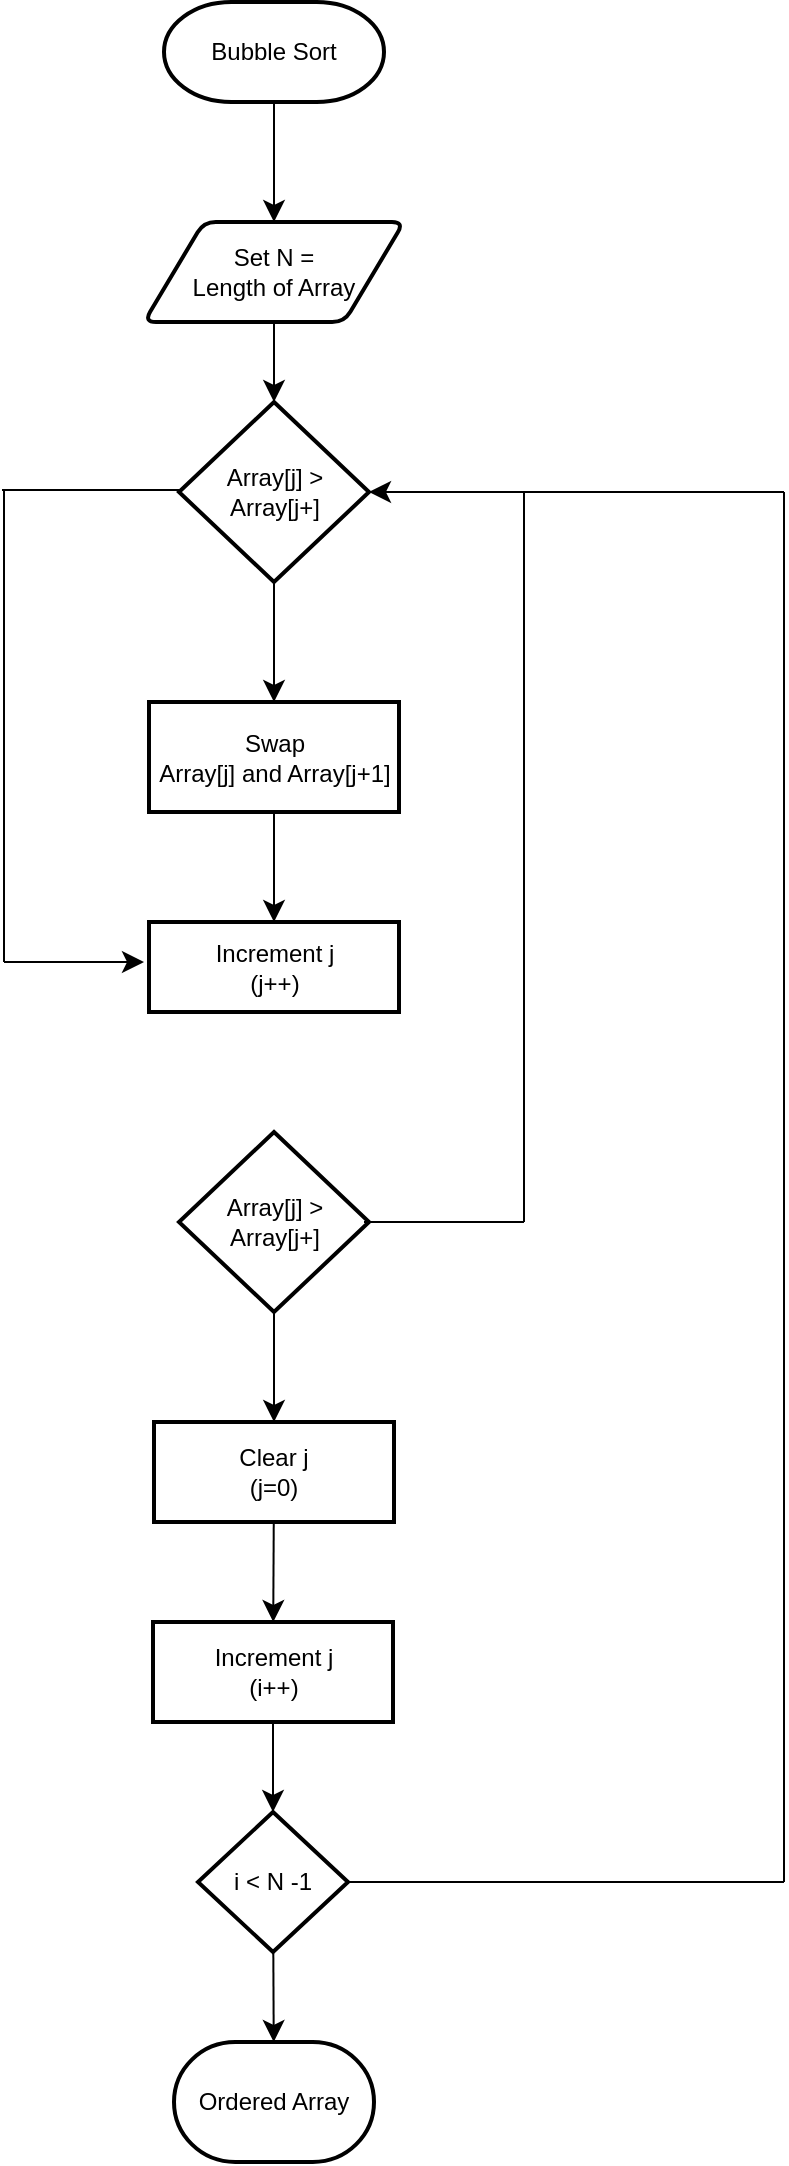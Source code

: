 <mxfile version="28.1.2">
  <diagram id="C5RBs43oDa-KdzZeNtuy" name="Page-1">
    <mxGraphModel dx="2278" dy="1147" grid="1" gridSize="10" guides="1" tooltips="1" connect="1" arrows="1" fold="1" page="1" pageScale="1" pageWidth="827" pageHeight="1169" math="0" shadow="0">
      <root>
        <mxCell id="WIyWlLk6GJQsqaUBKTNV-0" />
        <mxCell id="WIyWlLk6GJQsqaUBKTNV-1" parent="WIyWlLk6GJQsqaUBKTNV-0" />
        <mxCell id="VLpvEEur3faFHZ67MNwe-2" style="edgeStyle=none;curved=1;rounded=0;orthogonalLoop=1;jettySize=auto;html=1;entryX=0.5;entryY=0;entryDx=0;entryDy=0;fontSize=12;startSize=8;endSize=8;" edge="1" parent="WIyWlLk6GJQsqaUBKTNV-1" source="VLpvEEur3faFHZ67MNwe-0" target="VLpvEEur3faFHZ67MNwe-1">
          <mxGeometry relative="1" as="geometry" />
        </mxCell>
        <mxCell id="VLpvEEur3faFHZ67MNwe-0" value="Bubble Sort" style="strokeWidth=2;html=1;shape=mxgraph.flowchart.terminator;whiteSpace=wrap;" vertex="1" parent="WIyWlLk6GJQsqaUBKTNV-1">
          <mxGeometry x="330" y="40" width="110" height="50" as="geometry" />
        </mxCell>
        <mxCell id="VLpvEEur3faFHZ67MNwe-1" value="Set N =&lt;div&gt;Length of Array&lt;/div&gt;" style="shape=parallelogram;html=1;strokeWidth=2;perimeter=parallelogramPerimeter;whiteSpace=wrap;rounded=1;arcSize=12;size=0.23;" vertex="1" parent="WIyWlLk6GJQsqaUBKTNV-1">
          <mxGeometry x="320" y="150" width="130" height="50" as="geometry" />
        </mxCell>
        <mxCell id="VLpvEEur3faFHZ67MNwe-6" value="" style="edgeStyle=none;curved=1;rounded=0;orthogonalLoop=1;jettySize=auto;html=1;fontSize=12;startSize=8;endSize=8;" edge="1" parent="WIyWlLk6GJQsqaUBKTNV-1" source="VLpvEEur3faFHZ67MNwe-3" target="VLpvEEur3faFHZ67MNwe-5">
          <mxGeometry relative="1" as="geometry" />
        </mxCell>
        <mxCell id="VLpvEEur3faFHZ67MNwe-3" value="Array[j] &amp;gt;&lt;div&gt;Array[j+]&lt;/div&gt;" style="strokeWidth=2;html=1;shape=mxgraph.flowchart.decision;whiteSpace=wrap;" vertex="1" parent="WIyWlLk6GJQsqaUBKTNV-1">
          <mxGeometry x="337.5" y="240" width="95" height="90" as="geometry" />
        </mxCell>
        <mxCell id="VLpvEEur3faFHZ67MNwe-4" style="edgeStyle=none;curved=1;rounded=0;orthogonalLoop=1;jettySize=auto;html=1;exitX=0.5;exitY=1;exitDx=0;exitDy=0;entryX=0.5;entryY=0;entryDx=0;entryDy=0;entryPerimeter=0;fontSize=12;startSize=8;endSize=8;" edge="1" parent="WIyWlLk6GJQsqaUBKTNV-1" source="VLpvEEur3faFHZ67MNwe-1" target="VLpvEEur3faFHZ67MNwe-3">
          <mxGeometry relative="1" as="geometry" />
        </mxCell>
        <mxCell id="VLpvEEur3faFHZ67MNwe-8" value="" style="edgeStyle=none;curved=1;rounded=0;orthogonalLoop=1;jettySize=auto;html=1;fontSize=12;startSize=8;endSize=8;" edge="1" parent="WIyWlLk6GJQsqaUBKTNV-1" source="VLpvEEur3faFHZ67MNwe-5" target="VLpvEEur3faFHZ67MNwe-7">
          <mxGeometry relative="1" as="geometry" />
        </mxCell>
        <mxCell id="VLpvEEur3faFHZ67MNwe-5" value="Swap&lt;div&gt;Array[j] and Array[j+1]&lt;/div&gt;" style="whiteSpace=wrap;html=1;strokeWidth=2;" vertex="1" parent="WIyWlLk6GJQsqaUBKTNV-1">
          <mxGeometry x="322.5" y="390" width="125" height="55" as="geometry" />
        </mxCell>
        <mxCell id="VLpvEEur3faFHZ67MNwe-7" value="Increment j&lt;div&gt;(j++)&lt;/div&gt;" style="whiteSpace=wrap;html=1;strokeWidth=2;" vertex="1" parent="WIyWlLk6GJQsqaUBKTNV-1">
          <mxGeometry x="322.5" y="500" width="125" height="45" as="geometry" />
        </mxCell>
        <mxCell id="VLpvEEur3faFHZ67MNwe-37" value="" style="edgeStyle=none;curved=1;rounded=0;orthogonalLoop=1;jettySize=auto;html=1;fontSize=12;startSize=8;endSize=8;" edge="1" parent="WIyWlLk6GJQsqaUBKTNV-1" source="VLpvEEur3faFHZ67MNwe-9" target="VLpvEEur3faFHZ67MNwe-36">
          <mxGeometry relative="1" as="geometry" />
        </mxCell>
        <mxCell id="VLpvEEur3faFHZ67MNwe-9" value="Array[j] &amp;gt;&lt;div&gt;Array[j+]&lt;/div&gt;" style="strokeWidth=2;html=1;shape=mxgraph.flowchart.decision;whiteSpace=wrap;" vertex="1" parent="WIyWlLk6GJQsqaUBKTNV-1">
          <mxGeometry x="337.5" y="605" width="95" height="90" as="geometry" />
        </mxCell>
        <mxCell id="VLpvEEur3faFHZ67MNwe-27" value="" style="endArrow=none;html=1;rounded=0;fontSize=12;startSize=8;endSize=8;curved=1;" edge="1" parent="WIyWlLk6GJQsqaUBKTNV-1">
          <mxGeometry width="50" height="50" relative="1" as="geometry">
            <mxPoint x="249" y="284" as="sourcePoint" />
            <mxPoint x="339" y="284" as="targetPoint" />
          </mxGeometry>
        </mxCell>
        <mxCell id="VLpvEEur3faFHZ67MNwe-28" value="" style="endArrow=none;html=1;rounded=0;fontSize=12;startSize=8;endSize=8;curved=1;" edge="1" parent="WIyWlLk6GJQsqaUBKTNV-1">
          <mxGeometry width="50" height="50" relative="1" as="geometry">
            <mxPoint x="250" y="520" as="sourcePoint" />
            <mxPoint x="250" y="284" as="targetPoint" />
          </mxGeometry>
        </mxCell>
        <mxCell id="VLpvEEur3faFHZ67MNwe-30" value="" style="endArrow=classic;html=1;rounded=0;fontSize=12;startSize=8;endSize=8;curved=1;" edge="1" parent="WIyWlLk6GJQsqaUBKTNV-1">
          <mxGeometry width="50" height="50" relative="1" as="geometry">
            <mxPoint x="250" y="520" as="sourcePoint" />
            <mxPoint x="320" y="520" as="targetPoint" />
          </mxGeometry>
        </mxCell>
        <mxCell id="VLpvEEur3faFHZ67MNwe-32" value="" style="endArrow=none;html=1;rounded=0;fontSize=12;startSize=8;endSize=8;curved=1;" edge="1" parent="WIyWlLk6GJQsqaUBKTNV-1">
          <mxGeometry width="50" height="50" relative="1" as="geometry">
            <mxPoint x="510" y="650" as="sourcePoint" />
            <mxPoint x="510" y="285" as="targetPoint" />
          </mxGeometry>
        </mxCell>
        <mxCell id="VLpvEEur3faFHZ67MNwe-34" value="" style="endArrow=classic;html=1;rounded=0;fontSize=12;startSize=8;endSize=8;curved=1;entryX=1;entryY=0.5;entryDx=0;entryDy=0;entryPerimeter=0;" edge="1" parent="WIyWlLk6GJQsqaUBKTNV-1" target="VLpvEEur3faFHZ67MNwe-3">
          <mxGeometry width="50" height="50" relative="1" as="geometry">
            <mxPoint x="640" y="285" as="sourcePoint" />
            <mxPoint x="690" y="230" as="targetPoint" />
          </mxGeometry>
        </mxCell>
        <mxCell id="VLpvEEur3faFHZ67MNwe-35" value="" style="endArrow=none;html=1;rounded=0;fontSize=12;startSize=8;endSize=8;curved=1;" edge="1" parent="WIyWlLk6GJQsqaUBKTNV-1">
          <mxGeometry width="50" height="50" relative="1" as="geometry">
            <mxPoint x="430" y="650" as="sourcePoint" />
            <mxPoint x="510" y="650" as="targetPoint" />
          </mxGeometry>
        </mxCell>
        <mxCell id="VLpvEEur3faFHZ67MNwe-39" value="" style="edgeStyle=none;curved=1;rounded=0;orthogonalLoop=1;jettySize=auto;html=1;fontSize=12;startSize=8;endSize=8;" edge="1" parent="WIyWlLk6GJQsqaUBKTNV-1" source="VLpvEEur3faFHZ67MNwe-36" target="VLpvEEur3faFHZ67MNwe-38">
          <mxGeometry relative="1" as="geometry" />
        </mxCell>
        <mxCell id="VLpvEEur3faFHZ67MNwe-36" value="Clear j&lt;div&gt;(j=0)&lt;/div&gt;" style="whiteSpace=wrap;html=1;strokeWidth=2;" vertex="1" parent="WIyWlLk6GJQsqaUBKTNV-1">
          <mxGeometry x="325" y="750" width="120" height="50" as="geometry" />
        </mxCell>
        <mxCell id="VLpvEEur3faFHZ67MNwe-41" value="" style="edgeStyle=none;curved=1;rounded=0;orthogonalLoop=1;jettySize=auto;html=1;fontSize=12;startSize=8;endSize=8;" edge="1" parent="WIyWlLk6GJQsqaUBKTNV-1" source="VLpvEEur3faFHZ67MNwe-38" target="VLpvEEur3faFHZ67MNwe-40">
          <mxGeometry relative="1" as="geometry" />
        </mxCell>
        <mxCell id="VLpvEEur3faFHZ67MNwe-38" value="Increment j&lt;div&gt;(i++)&lt;/div&gt;" style="whiteSpace=wrap;html=1;strokeWidth=2;" vertex="1" parent="WIyWlLk6GJQsqaUBKTNV-1">
          <mxGeometry x="324.5" y="850" width="120" height="50" as="geometry" />
        </mxCell>
        <mxCell id="VLpvEEur3faFHZ67MNwe-45" value="" style="edgeStyle=none;curved=1;rounded=0;orthogonalLoop=1;jettySize=auto;html=1;fontSize=12;startSize=8;endSize=8;" edge="1" parent="WIyWlLk6GJQsqaUBKTNV-1" source="VLpvEEur3faFHZ67MNwe-40" target="VLpvEEur3faFHZ67MNwe-44">
          <mxGeometry relative="1" as="geometry" />
        </mxCell>
        <mxCell id="VLpvEEur3faFHZ67MNwe-40" value="i &amp;lt; N -1" style="rhombus;whiteSpace=wrap;html=1;strokeWidth=2;" vertex="1" parent="WIyWlLk6GJQsqaUBKTNV-1">
          <mxGeometry x="347" y="945" width="75" height="70" as="geometry" />
        </mxCell>
        <mxCell id="VLpvEEur3faFHZ67MNwe-44" value="Ordered Array" style="strokeWidth=2;html=1;shape=mxgraph.flowchart.terminator;whiteSpace=wrap;" vertex="1" parent="WIyWlLk6GJQsqaUBKTNV-1">
          <mxGeometry x="335" y="1060" width="100" height="60" as="geometry" />
        </mxCell>
        <mxCell id="VLpvEEur3faFHZ67MNwe-46" value="" style="endArrow=none;html=1;rounded=0;fontSize=12;startSize=8;endSize=8;curved=1;" edge="1" parent="WIyWlLk6GJQsqaUBKTNV-1">
          <mxGeometry width="50" height="50" relative="1" as="geometry">
            <mxPoint x="421" y="980" as="sourcePoint" />
            <mxPoint x="640" y="980" as="targetPoint" />
          </mxGeometry>
        </mxCell>
        <mxCell id="VLpvEEur3faFHZ67MNwe-47" value="" style="endArrow=none;html=1;rounded=0;fontSize=12;startSize=8;endSize=8;curved=1;" edge="1" parent="WIyWlLk6GJQsqaUBKTNV-1">
          <mxGeometry width="50" height="50" relative="1" as="geometry">
            <mxPoint x="640" y="980" as="sourcePoint" />
            <mxPoint x="640" y="285" as="targetPoint" />
          </mxGeometry>
        </mxCell>
      </root>
    </mxGraphModel>
  </diagram>
</mxfile>
